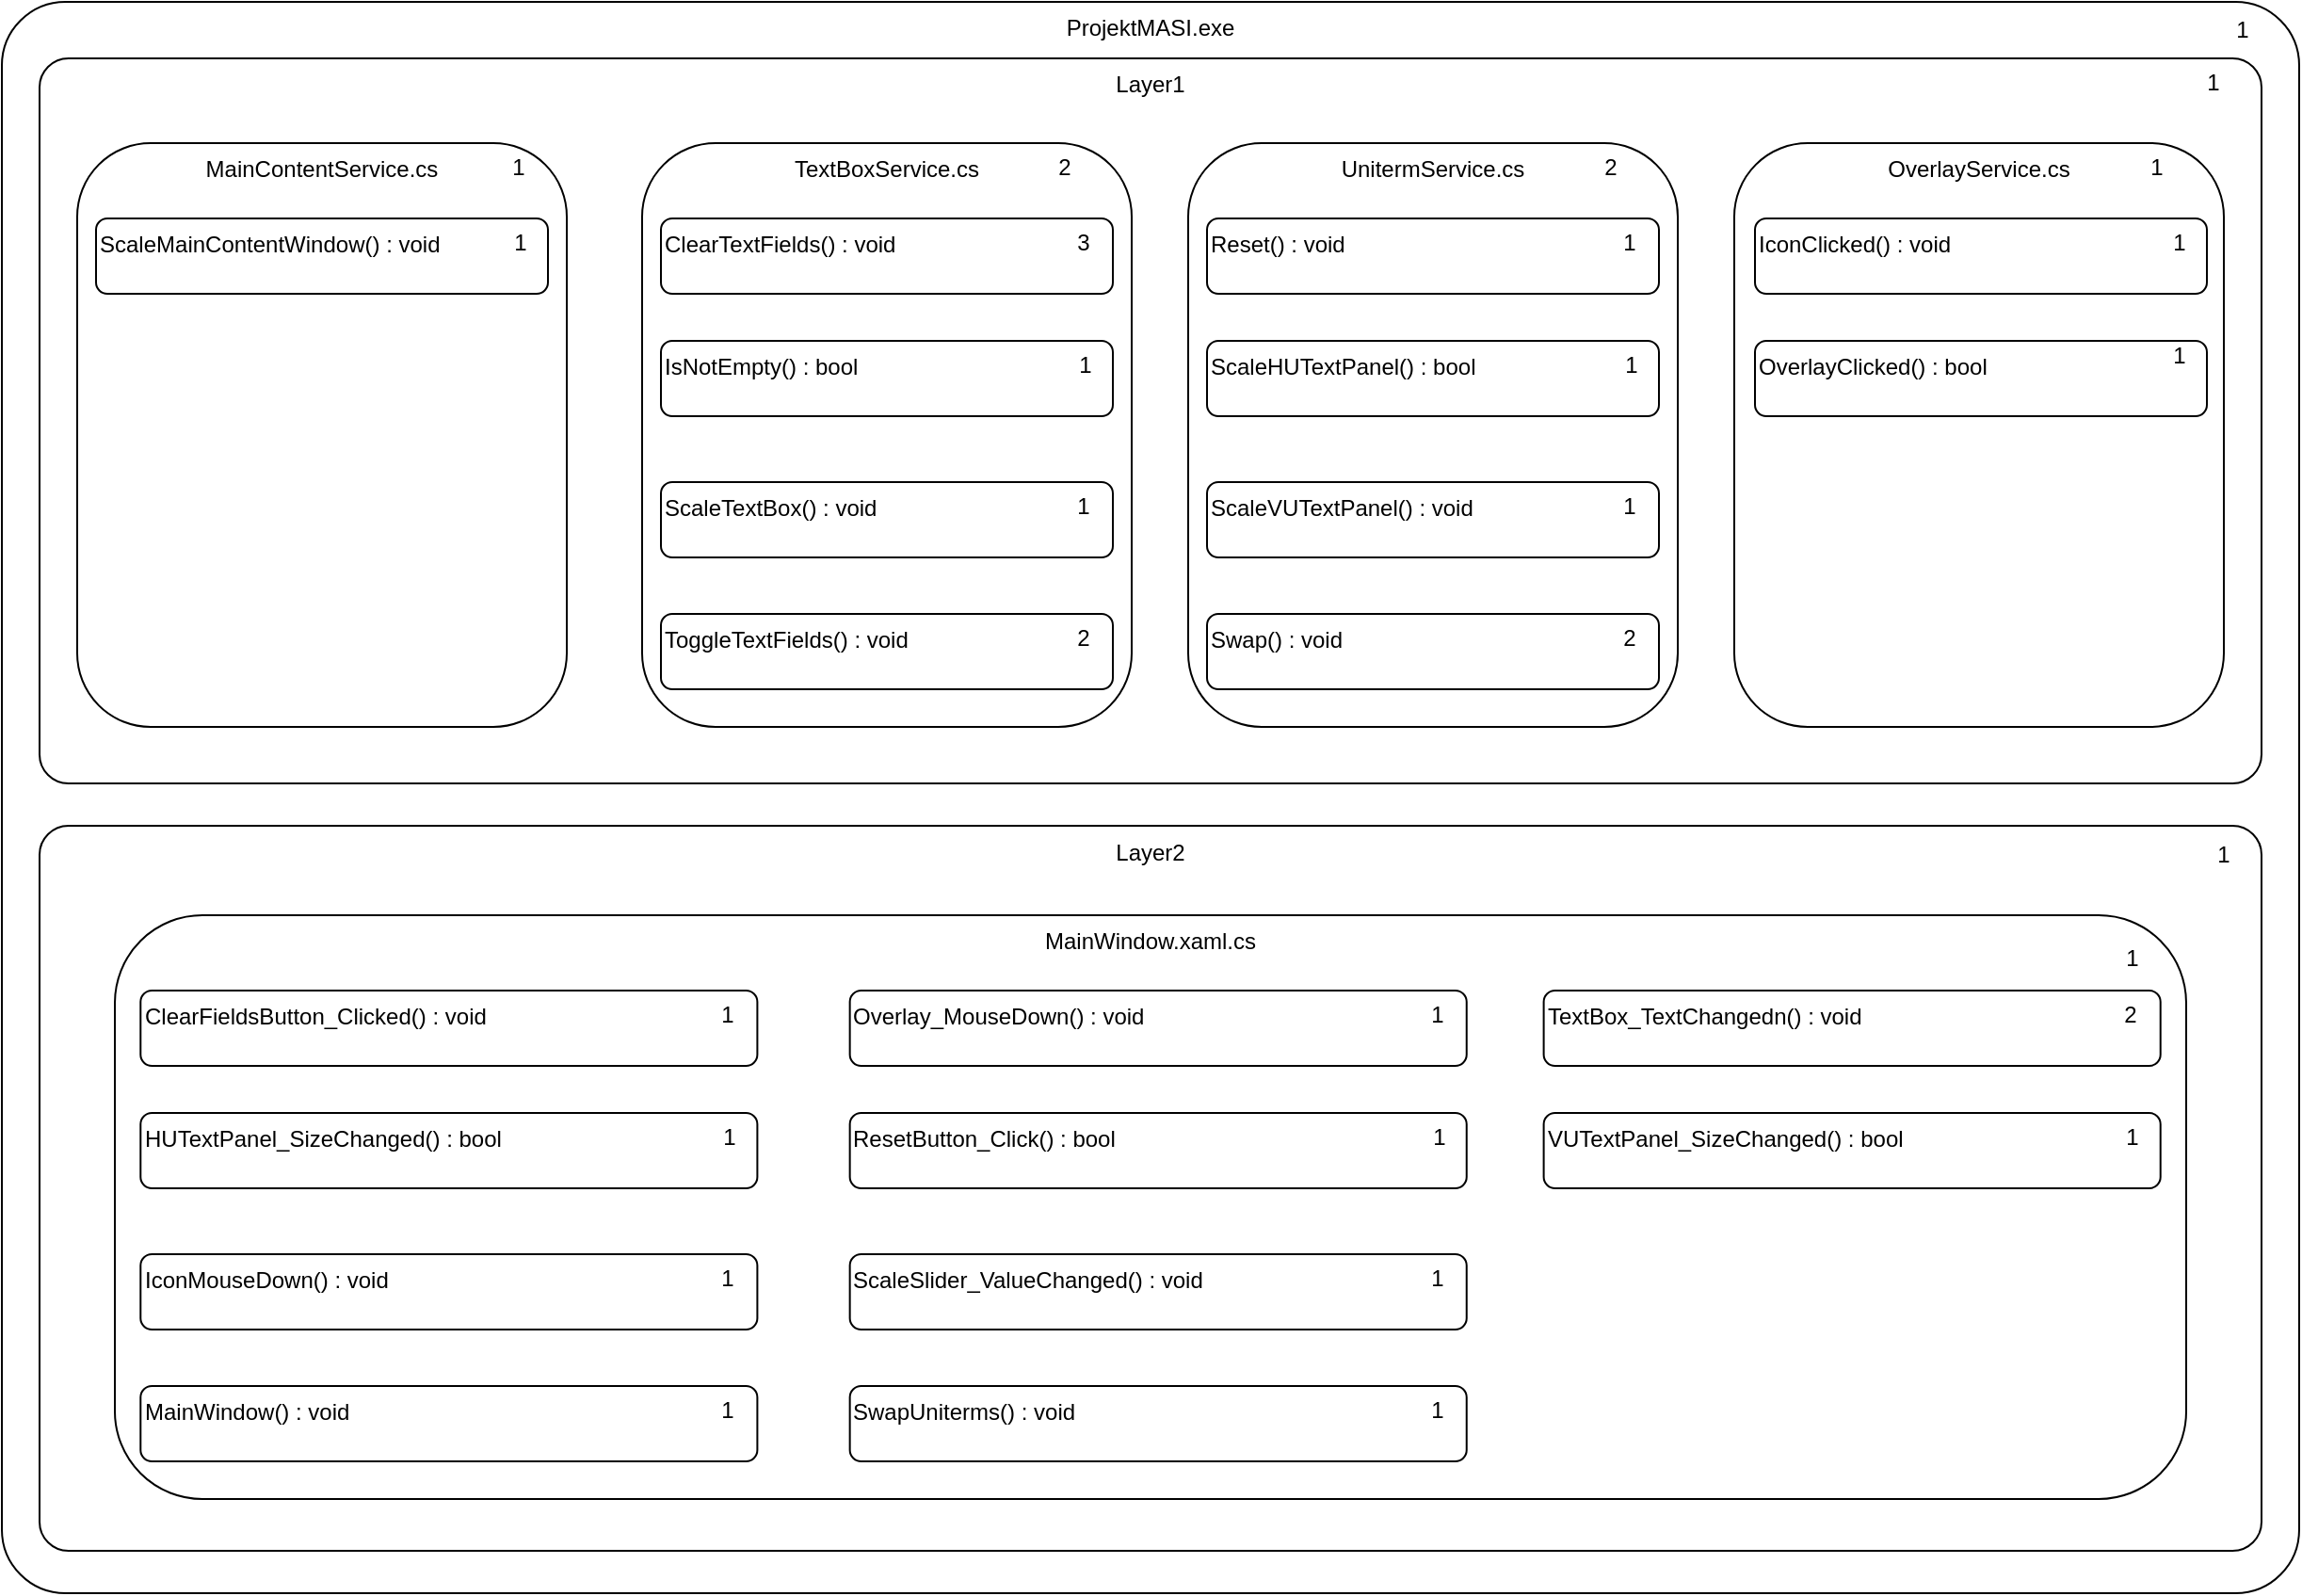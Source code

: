 <mxfile version="26.0.3">
  <diagram name="Page-1" id="PfZpxKHgtrNmZmKAbsyW">
    <mxGraphModel dx="1509" dy="823" grid="1" gridSize="10" guides="1" tooltips="1" connect="1" arrows="1" fold="1" page="1" pageScale="1" pageWidth="827" pageHeight="1169" math="0" shadow="0">
      <root>
        <mxCell id="0" />
        <mxCell id="1" parent="0" />
        <mxCell id="qflXyJi8Mx2e_EzEt0WT-1" value="Layer1" style="rounded=1;whiteSpace=wrap;html=1;fillColor=none;align=center;verticalAlign=top;arcSize=4;" vertex="1" parent="1">
          <mxGeometry x="90" y="395" width="1180" height="385" as="geometry" />
        </mxCell>
        <mxCell id="qflXyJi8Mx2e_EzEt0WT-41" value="ProjektMASI.exe" style="rounded=1;whiteSpace=wrap;html=1;fillColor=none;align=center;verticalAlign=top;arcSize=4;" vertex="1" parent="1">
          <mxGeometry x="70" y="365" width="1220" height="845" as="geometry" />
        </mxCell>
        <mxCell id="qflXyJi8Mx2e_EzEt0WT-39" value="Layer2" style="rounded=1;whiteSpace=wrap;html=1;fillColor=none;align=center;verticalAlign=top;arcSize=4;" vertex="1" parent="1">
          <mxGeometry x="90" y="802.5" width="1180" height="385" as="geometry" />
        </mxCell>
        <mxCell id="qflXyJi8Mx2e_EzEt0WT-14" value="" style="group" vertex="1" connectable="0" parent="1">
          <mxGeometry x="110" y="440" width="260" height="310" as="geometry" />
        </mxCell>
        <mxCell id="qflXyJi8Mx2e_EzEt0WT-13" value="&lt;div align=&quot;center&quot;&gt;MainContentService.cs&lt;/div&gt;" style="rounded=1;whiteSpace=wrap;html=1;fillColor=none;horizontal=1;verticalAlign=top;align=center;" vertex="1" parent="qflXyJi8Mx2e_EzEt0WT-14">
          <mxGeometry width="260" height="310" as="geometry" />
        </mxCell>
        <mxCell id="qflXyJi8Mx2e_EzEt0WT-2" value="ScaleMainContentWindow() : void" style="rounded=1;whiteSpace=wrap;html=1;horizontal=1;verticalAlign=top;align=left;" vertex="1" parent="qflXyJi8Mx2e_EzEt0WT-14">
          <mxGeometry x="10" y="40" width="240" height="40" as="geometry" />
        </mxCell>
        <mxCell id="qflXyJi8Mx2e_EzEt0WT-61" value="1" style="text;html=1;align=center;verticalAlign=middle;whiteSpace=wrap;rounded=0;" vertex="1" parent="qflXyJi8Mx2e_EzEt0WT-14">
          <mxGeometry x="221" y="40" width="29" height="25" as="geometry" />
        </mxCell>
        <mxCell id="qflXyJi8Mx2e_EzEt0WT-16" value="" style="group" vertex="1" connectable="0" parent="1">
          <mxGeometry x="410" y="440" width="860" height="340" as="geometry" />
        </mxCell>
        <mxCell id="qflXyJi8Mx2e_EzEt0WT-15" value="&lt;div align=&quot;center&quot;&gt;TextBoxService.cs&lt;/div&gt;" style="rounded=1;whiteSpace=wrap;html=1;fillColor=none;horizontal=1;verticalAlign=top;align=center;" vertex="1" parent="qflXyJi8Mx2e_EzEt0WT-16">
          <mxGeometry width="260" height="310" as="geometry" />
        </mxCell>
        <mxCell id="qflXyJi8Mx2e_EzEt0WT-3" value="ClearTextFields() : void" style="rounded=1;whiteSpace=wrap;html=1;horizontal=1;verticalAlign=top;align=left;" vertex="1" parent="qflXyJi8Mx2e_EzEt0WT-16">
          <mxGeometry x="10" y="40" width="240" height="40" as="geometry" />
        </mxCell>
        <mxCell id="qflXyJi8Mx2e_EzEt0WT-4" value="IsNotEmpty() : bool" style="rounded=1;whiteSpace=wrap;html=1;horizontal=1;verticalAlign=top;align=left;" vertex="1" parent="qflXyJi8Mx2e_EzEt0WT-16">
          <mxGeometry x="10" y="105" width="240" height="40" as="geometry" />
        </mxCell>
        <mxCell id="qflXyJi8Mx2e_EzEt0WT-5" value="ScaleTextBox() : void" style="rounded=1;whiteSpace=wrap;html=1;horizontal=1;verticalAlign=top;align=left;" vertex="1" parent="qflXyJi8Mx2e_EzEt0WT-16">
          <mxGeometry x="10" y="180" width="240" height="40" as="geometry" />
        </mxCell>
        <mxCell id="qflXyJi8Mx2e_EzEt0WT-6" value="ToggleTextFields() : void" style="rounded=1;whiteSpace=wrap;html=1;horizontal=1;verticalAlign=top;align=left;" vertex="1" parent="qflXyJi8Mx2e_EzEt0WT-16">
          <mxGeometry x="10" y="250" width="240" height="40" as="geometry" />
        </mxCell>
        <mxCell id="qflXyJi8Mx2e_EzEt0WT-45" value="1" style="text;html=1;align=center;verticalAlign=middle;whiteSpace=wrap;rounded=0;" vertex="1" parent="qflXyJi8Mx2e_EzEt0WT-16">
          <mxGeometry x="820" y="-45" width="29" height="25" as="geometry" />
        </mxCell>
        <mxCell id="qflXyJi8Mx2e_EzEt0WT-49" value="2" style="text;html=1;align=center;verticalAlign=middle;whiteSpace=wrap;rounded=0;" vertex="1" parent="qflXyJi8Mx2e_EzEt0WT-16">
          <mxGeometry x="210" width="29" height="25" as="geometry" />
        </mxCell>
        <mxCell id="qflXyJi8Mx2e_EzEt0WT-50" value="1" style="text;html=1;align=center;verticalAlign=middle;whiteSpace=wrap;rounded=0;" vertex="1" parent="qflXyJi8Mx2e_EzEt0WT-16">
          <mxGeometry x="-80" width="29" height="25" as="geometry" />
        </mxCell>
        <mxCell id="qflXyJi8Mx2e_EzEt0WT-57" value="1" style="text;html=1;align=center;verticalAlign=middle;whiteSpace=wrap;rounded=0;" vertex="1" parent="qflXyJi8Mx2e_EzEt0WT-16">
          <mxGeometry x="221" y="105" width="29" height="25" as="geometry" />
        </mxCell>
        <mxCell id="qflXyJi8Mx2e_EzEt0WT-58" value="1" style="text;html=1;align=center;verticalAlign=middle;whiteSpace=wrap;rounded=0;" vertex="1" parent="qflXyJi8Mx2e_EzEt0WT-16">
          <mxGeometry x="220" y="180" width="29" height="25" as="geometry" />
        </mxCell>
        <mxCell id="qflXyJi8Mx2e_EzEt0WT-59" value="3" style="text;html=1;align=center;verticalAlign=middle;whiteSpace=wrap;rounded=0;" vertex="1" parent="qflXyJi8Mx2e_EzEt0WT-16">
          <mxGeometry x="220" y="40" width="29" height="25" as="geometry" />
        </mxCell>
        <mxCell id="qflXyJi8Mx2e_EzEt0WT-60" value="2" style="text;html=1;align=center;verticalAlign=middle;whiteSpace=wrap;rounded=0;" vertex="1" parent="qflXyJi8Mx2e_EzEt0WT-16">
          <mxGeometry x="220" y="250" width="29" height="25" as="geometry" />
        </mxCell>
        <mxCell id="qflXyJi8Mx2e_EzEt0WT-24" value="" style="group" vertex="1" connectable="0" parent="1">
          <mxGeometry x="700" y="440" width="260" height="310" as="geometry" />
        </mxCell>
        <mxCell id="qflXyJi8Mx2e_EzEt0WT-17" value="&lt;div align=&quot;center&quot;&gt;UnitermService.cs&lt;/div&gt;" style="rounded=1;whiteSpace=wrap;html=1;fillColor=none;horizontal=1;verticalAlign=top;align=center;" vertex="1" parent="qflXyJi8Mx2e_EzEt0WT-24">
          <mxGeometry width="260" height="310" as="geometry" />
        </mxCell>
        <mxCell id="qflXyJi8Mx2e_EzEt0WT-7" value="Reset() : void" style="rounded=1;whiteSpace=wrap;html=1;horizontal=1;verticalAlign=top;align=left;" vertex="1" parent="qflXyJi8Mx2e_EzEt0WT-24">
          <mxGeometry x="10" y="40" width="240" height="40" as="geometry" />
        </mxCell>
        <mxCell id="qflXyJi8Mx2e_EzEt0WT-8" value="ScaleHUTextPanel() : bool" style="rounded=1;whiteSpace=wrap;html=1;horizontal=1;verticalAlign=top;align=left;" vertex="1" parent="qflXyJi8Mx2e_EzEt0WT-24">
          <mxGeometry x="10" y="105" width="240" height="40" as="geometry" />
        </mxCell>
        <mxCell id="qflXyJi8Mx2e_EzEt0WT-9" value="ScaleVUTextPanel() : void" style="rounded=1;whiteSpace=wrap;html=1;horizontal=1;verticalAlign=top;align=left;" vertex="1" parent="qflXyJi8Mx2e_EzEt0WT-24">
          <mxGeometry x="10" y="180" width="240" height="40" as="geometry" />
        </mxCell>
        <mxCell id="qflXyJi8Mx2e_EzEt0WT-10" value="Swap() : void" style="rounded=1;whiteSpace=wrap;html=1;horizontal=1;verticalAlign=top;align=left;" vertex="1" parent="qflXyJi8Mx2e_EzEt0WT-24">
          <mxGeometry x="10" y="250" width="240" height="40" as="geometry" />
        </mxCell>
        <mxCell id="qflXyJi8Mx2e_EzEt0WT-47" value="2" style="text;html=1;align=center;verticalAlign=middle;whiteSpace=wrap;rounded=0;" vertex="1" parent="qflXyJi8Mx2e_EzEt0WT-24">
          <mxGeometry x="210" width="29" height="25" as="geometry" />
        </mxCell>
        <mxCell id="qflXyJi8Mx2e_EzEt0WT-54" value="1" style="text;html=1;align=center;verticalAlign=middle;whiteSpace=wrap;rounded=0;" vertex="1" parent="qflXyJi8Mx2e_EzEt0WT-24">
          <mxGeometry x="221" y="105" width="29" height="25" as="geometry" />
        </mxCell>
        <mxCell id="qflXyJi8Mx2e_EzEt0WT-55" value="1" style="text;html=1;align=center;verticalAlign=middle;whiteSpace=wrap;rounded=0;" vertex="1" parent="qflXyJi8Mx2e_EzEt0WT-24">
          <mxGeometry x="220" y="180" width="29" height="25" as="geometry" />
        </mxCell>
        <mxCell id="qflXyJi8Mx2e_EzEt0WT-25" value="" style="group" vertex="1" connectable="0" parent="1">
          <mxGeometry x="990" y="440" width="260" height="310" as="geometry" />
        </mxCell>
        <mxCell id="qflXyJi8Mx2e_EzEt0WT-21" value="" style="group" vertex="1" connectable="0" parent="qflXyJi8Mx2e_EzEt0WT-25">
          <mxGeometry width="260" height="310" as="geometry" />
        </mxCell>
        <mxCell id="qflXyJi8Mx2e_EzEt0WT-22" value="&lt;div align=&quot;center&quot;&gt;OverlayService.cs&lt;/div&gt;" style="rounded=1;whiteSpace=wrap;html=1;fillColor=none;horizontal=1;verticalAlign=top;align=center;" vertex="1" parent="qflXyJi8Mx2e_EzEt0WT-21">
          <mxGeometry width="260" height="310" as="geometry" />
        </mxCell>
        <mxCell id="qflXyJi8Mx2e_EzEt0WT-46" value="1" style="text;html=1;align=center;verticalAlign=middle;whiteSpace=wrap;rounded=0;" vertex="1" parent="qflXyJi8Mx2e_EzEt0WT-21">
          <mxGeometry x="210" width="29" height="25" as="geometry" />
        </mxCell>
        <mxCell id="qflXyJi8Mx2e_EzEt0WT-11" value="IconClicked() : void" style="rounded=1;whiteSpace=wrap;html=1;horizontal=1;verticalAlign=top;align=left;" vertex="1" parent="qflXyJi8Mx2e_EzEt0WT-25">
          <mxGeometry x="11" y="40" width="240" height="40" as="geometry" />
        </mxCell>
        <mxCell id="qflXyJi8Mx2e_EzEt0WT-12" value="OverlayClicked() : bool" style="rounded=1;whiteSpace=wrap;html=1;horizontal=1;verticalAlign=top;align=left;" vertex="1" parent="qflXyJi8Mx2e_EzEt0WT-25">
          <mxGeometry x="11" y="105" width="240" height="40" as="geometry" />
        </mxCell>
        <mxCell id="qflXyJi8Mx2e_EzEt0WT-40" value="" style="group;arcSize=4;" vertex="1" connectable="0" parent="1">
          <mxGeometry x="130" y="850" width="1100" height="310" as="geometry" />
        </mxCell>
        <mxCell id="qflXyJi8Mx2e_EzEt0WT-27" value="&lt;div align=&quot;center&quot;&gt;MainWindow.xaml.cs&lt;/div&gt;" style="rounded=1;whiteSpace=wrap;html=1;fillColor=none;horizontal=1;verticalAlign=top;align=center;" vertex="1" parent="qflXyJi8Mx2e_EzEt0WT-40">
          <mxGeometry width="1100" height="310" as="geometry" />
        </mxCell>
        <mxCell id="qflXyJi8Mx2e_EzEt0WT-38" value="" style="group" vertex="1" connectable="0" parent="qflXyJi8Mx2e_EzEt0WT-40">
          <mxGeometry x="13.648" y="40" width="1072.705" height="250" as="geometry" />
        </mxCell>
        <mxCell id="qflXyJi8Mx2e_EzEt0WT-32" value="Overlay_MouseDown() : void" style="rounded=1;whiteSpace=wrap;html=1;horizontal=1;verticalAlign=top;align=left;" vertex="1" parent="qflXyJi8Mx2e_EzEt0WT-38">
          <mxGeometry x="376.675" width="327.543" height="40" as="geometry" />
        </mxCell>
        <mxCell id="qflXyJi8Mx2e_EzEt0WT-33" value="ResetButton_Click() : bool" style="rounded=1;whiteSpace=wrap;html=1;horizontal=1;verticalAlign=top;align=left;" vertex="1" parent="qflXyJi8Mx2e_EzEt0WT-38">
          <mxGeometry x="376.675" y="65" width="327.543" height="40" as="geometry" />
        </mxCell>
        <mxCell id="qflXyJi8Mx2e_EzEt0WT-34" value="ScaleSlider_ValueChanged() : void" style="rounded=1;whiteSpace=wrap;html=1;horizontal=1;verticalAlign=top;align=left;" vertex="1" parent="qflXyJi8Mx2e_EzEt0WT-38">
          <mxGeometry x="376.675" y="140" width="327.543" height="40" as="geometry" />
        </mxCell>
        <mxCell id="qflXyJi8Mx2e_EzEt0WT-35" value="SwapUniterms() : void" style="rounded=1;whiteSpace=wrap;html=1;horizontal=1;verticalAlign=top;align=left;" vertex="1" parent="qflXyJi8Mx2e_EzEt0WT-38">
          <mxGeometry x="376.675" y="210" width="327.543" height="40" as="geometry" />
        </mxCell>
        <mxCell id="qflXyJi8Mx2e_EzEt0WT-36" value="TextBox_TextChangedn() : void" style="rounded=1;whiteSpace=wrap;html=1;horizontal=1;verticalAlign=top;align=left;" vertex="1" parent="qflXyJi8Mx2e_EzEt0WT-38">
          <mxGeometry x="745.161" width="327.543" height="40" as="geometry" />
        </mxCell>
        <mxCell id="qflXyJi8Mx2e_EzEt0WT-37" value="VUTextPanel_SizeChanged() : bool" style="rounded=1;whiteSpace=wrap;html=1;horizontal=1;verticalAlign=top;align=left;" vertex="1" parent="qflXyJi8Mx2e_EzEt0WT-38">
          <mxGeometry x="745.161" y="65" width="327.543" height="40" as="geometry" />
        </mxCell>
        <mxCell id="qflXyJi8Mx2e_EzEt0WT-28" value="ClearFieldsButton_Clicked() : void" style="rounded=1;whiteSpace=wrap;html=1;horizontal=1;verticalAlign=top;align=left;" vertex="1" parent="qflXyJi8Mx2e_EzEt0WT-38">
          <mxGeometry width="327.543" height="40" as="geometry" />
        </mxCell>
        <mxCell id="qflXyJi8Mx2e_EzEt0WT-29" value="HUTextPanel_SizeChanged() : bool" style="rounded=1;whiteSpace=wrap;html=1;horizontal=1;verticalAlign=top;align=left;" vertex="1" parent="qflXyJi8Mx2e_EzEt0WT-38">
          <mxGeometry y="65" width="327.543" height="40" as="geometry" />
        </mxCell>
        <mxCell id="qflXyJi8Mx2e_EzEt0WT-30" value="IconMouseDown() : void" style="rounded=1;whiteSpace=wrap;html=1;horizontal=1;verticalAlign=top;align=left;" vertex="1" parent="qflXyJi8Mx2e_EzEt0WT-38">
          <mxGeometry y="140" width="327.543" height="40" as="geometry" />
        </mxCell>
        <mxCell id="qflXyJi8Mx2e_EzEt0WT-31" value="MainWindow() : void" style="rounded=1;whiteSpace=wrap;html=1;horizontal=1;verticalAlign=top;align=left;" vertex="1" parent="qflXyJi8Mx2e_EzEt0WT-38">
          <mxGeometry y="210" width="327.543" height="40" as="geometry" />
        </mxCell>
        <mxCell id="qflXyJi8Mx2e_EzEt0WT-62" value="1" style="text;html=1;align=center;verticalAlign=middle;whiteSpace=wrap;rounded=0;" vertex="1" parent="qflXyJi8Mx2e_EzEt0WT-38">
          <mxGeometry x="298.542" y="65" width="29" height="25" as="geometry" />
        </mxCell>
        <mxCell id="qflXyJi8Mx2e_EzEt0WT-63" value="1" style="text;html=1;align=center;verticalAlign=middle;whiteSpace=wrap;rounded=0;" vertex="1" parent="qflXyJi8Mx2e_EzEt0WT-38">
          <mxGeometry x="297.542" y="140" width="29" height="25" as="geometry" />
        </mxCell>
        <mxCell id="qflXyJi8Mx2e_EzEt0WT-64" value="1" style="text;html=1;align=center;verticalAlign=middle;whiteSpace=wrap;rounded=0;" vertex="1" parent="qflXyJi8Mx2e_EzEt0WT-38">
          <mxGeometry x="297.542" width="29" height="25" as="geometry" />
        </mxCell>
        <mxCell id="qflXyJi8Mx2e_EzEt0WT-65" value="1" style="text;html=1;align=center;verticalAlign=middle;whiteSpace=wrap;rounded=0;" vertex="1" parent="qflXyJi8Mx2e_EzEt0WT-38">
          <mxGeometry x="297.542" y="210" width="29" height="25" as="geometry" />
        </mxCell>
        <mxCell id="qflXyJi8Mx2e_EzEt0WT-66" value="1" style="text;html=1;align=center;verticalAlign=middle;whiteSpace=wrap;rounded=0;" vertex="1" parent="qflXyJi8Mx2e_EzEt0WT-38">
          <mxGeometry x="675.222" y="65" width="29" height="25" as="geometry" />
        </mxCell>
        <mxCell id="qflXyJi8Mx2e_EzEt0WT-67" value="1" style="text;html=1;align=center;verticalAlign=middle;whiteSpace=wrap;rounded=0;" vertex="1" parent="qflXyJi8Mx2e_EzEt0WT-38">
          <mxGeometry x="674.222" y="140" width="29" height="25" as="geometry" />
        </mxCell>
        <mxCell id="qflXyJi8Mx2e_EzEt0WT-68" value="1" style="text;html=1;align=center;verticalAlign=middle;whiteSpace=wrap;rounded=0;" vertex="1" parent="qflXyJi8Mx2e_EzEt0WT-38">
          <mxGeometry x="674.222" width="29" height="25" as="geometry" />
        </mxCell>
        <mxCell id="qflXyJi8Mx2e_EzEt0WT-69" value="1" style="text;html=1;align=center;verticalAlign=middle;whiteSpace=wrap;rounded=0;" vertex="1" parent="qflXyJi8Mx2e_EzEt0WT-38">
          <mxGeometry x="674.222" y="210" width="29" height="25" as="geometry" />
        </mxCell>
        <mxCell id="qflXyJi8Mx2e_EzEt0WT-70" value="1" style="text;html=1;align=center;verticalAlign=middle;whiteSpace=wrap;rounded=0;" vertex="1" parent="qflXyJi8Mx2e_EzEt0WT-38">
          <mxGeometry x="1043.702" y="65" width="29" height="25" as="geometry" />
        </mxCell>
        <mxCell id="qflXyJi8Mx2e_EzEt0WT-71" value="2" style="text;html=1;align=center;verticalAlign=middle;whiteSpace=wrap;rounded=0;" vertex="1" parent="qflXyJi8Mx2e_EzEt0WT-38">
          <mxGeometry x="1042.702" width="29" height="25" as="geometry" />
        </mxCell>
        <mxCell id="qflXyJi8Mx2e_EzEt0WT-72" value="1" style="text;html=1;align=center;verticalAlign=middle;whiteSpace=wrap;rounded=0;" vertex="1" parent="qflXyJi8Mx2e_EzEt0WT-40">
          <mxGeometry x="1057.35" y="10" width="29" height="25" as="geometry" />
        </mxCell>
        <mxCell id="qflXyJi8Mx2e_EzEt0WT-42" value="1" style="text;html=1;align=center;verticalAlign=middle;whiteSpace=wrap;rounded=0;" vertex="1" parent="1">
          <mxGeometry x="1230" y="365" width="60" height="30" as="geometry" />
        </mxCell>
        <mxCell id="qflXyJi8Mx2e_EzEt0WT-51" value="1" style="text;html=1;align=center;verticalAlign=middle;whiteSpace=wrap;rounded=0;" vertex="1" parent="1">
          <mxGeometry x="1212" y="480" width="29" height="25" as="geometry" />
        </mxCell>
        <mxCell id="qflXyJi8Mx2e_EzEt0WT-52" value="1" style="text;html=1;align=center;verticalAlign=middle;whiteSpace=wrap;rounded=0;" vertex="1" parent="1">
          <mxGeometry x="1212" y="540" width="29" height="25" as="geometry" />
        </mxCell>
        <mxCell id="qflXyJi8Mx2e_EzEt0WT-53" value="1" style="text;html=1;align=center;verticalAlign=middle;whiteSpace=wrap;rounded=0;" vertex="1" parent="1">
          <mxGeometry x="920" y="480" width="29" height="25" as="geometry" />
        </mxCell>
        <mxCell id="qflXyJi8Mx2e_EzEt0WT-56" value="2" style="text;html=1;align=center;verticalAlign=middle;whiteSpace=wrap;rounded=0;" vertex="1" parent="1">
          <mxGeometry x="920" y="690" width="29" height="25" as="geometry" />
        </mxCell>
        <mxCell id="qflXyJi8Mx2e_EzEt0WT-73" value="1" style="text;html=1;align=center;verticalAlign=middle;whiteSpace=wrap;rounded=0;" vertex="1" parent="1">
          <mxGeometry x="1220" y="802.5" width="60" height="30" as="geometry" />
        </mxCell>
      </root>
    </mxGraphModel>
  </diagram>
</mxfile>
